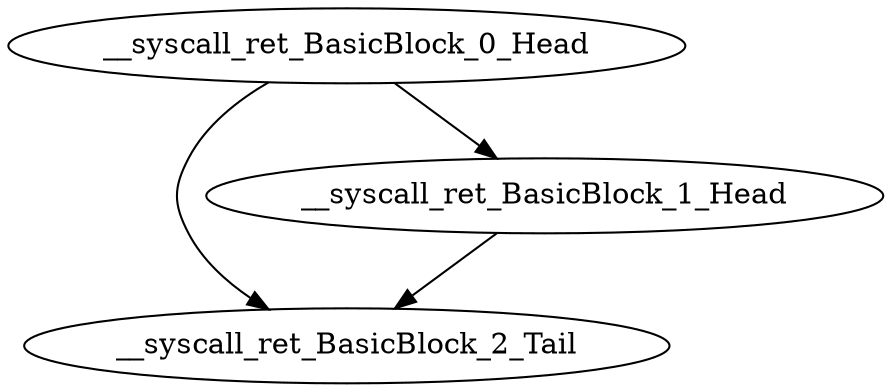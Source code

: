 digraph G {
    "__syscall_ret_BasicBlock_0_Head" -> "__syscall_ret_BasicBlock_2_Tail"
    "__syscall_ret_BasicBlock_0_Head" -> "__syscall_ret_BasicBlock_1_Head"
    "__syscall_ret_BasicBlock_1_Head" -> "__syscall_ret_BasicBlock_2_Tail"
}

